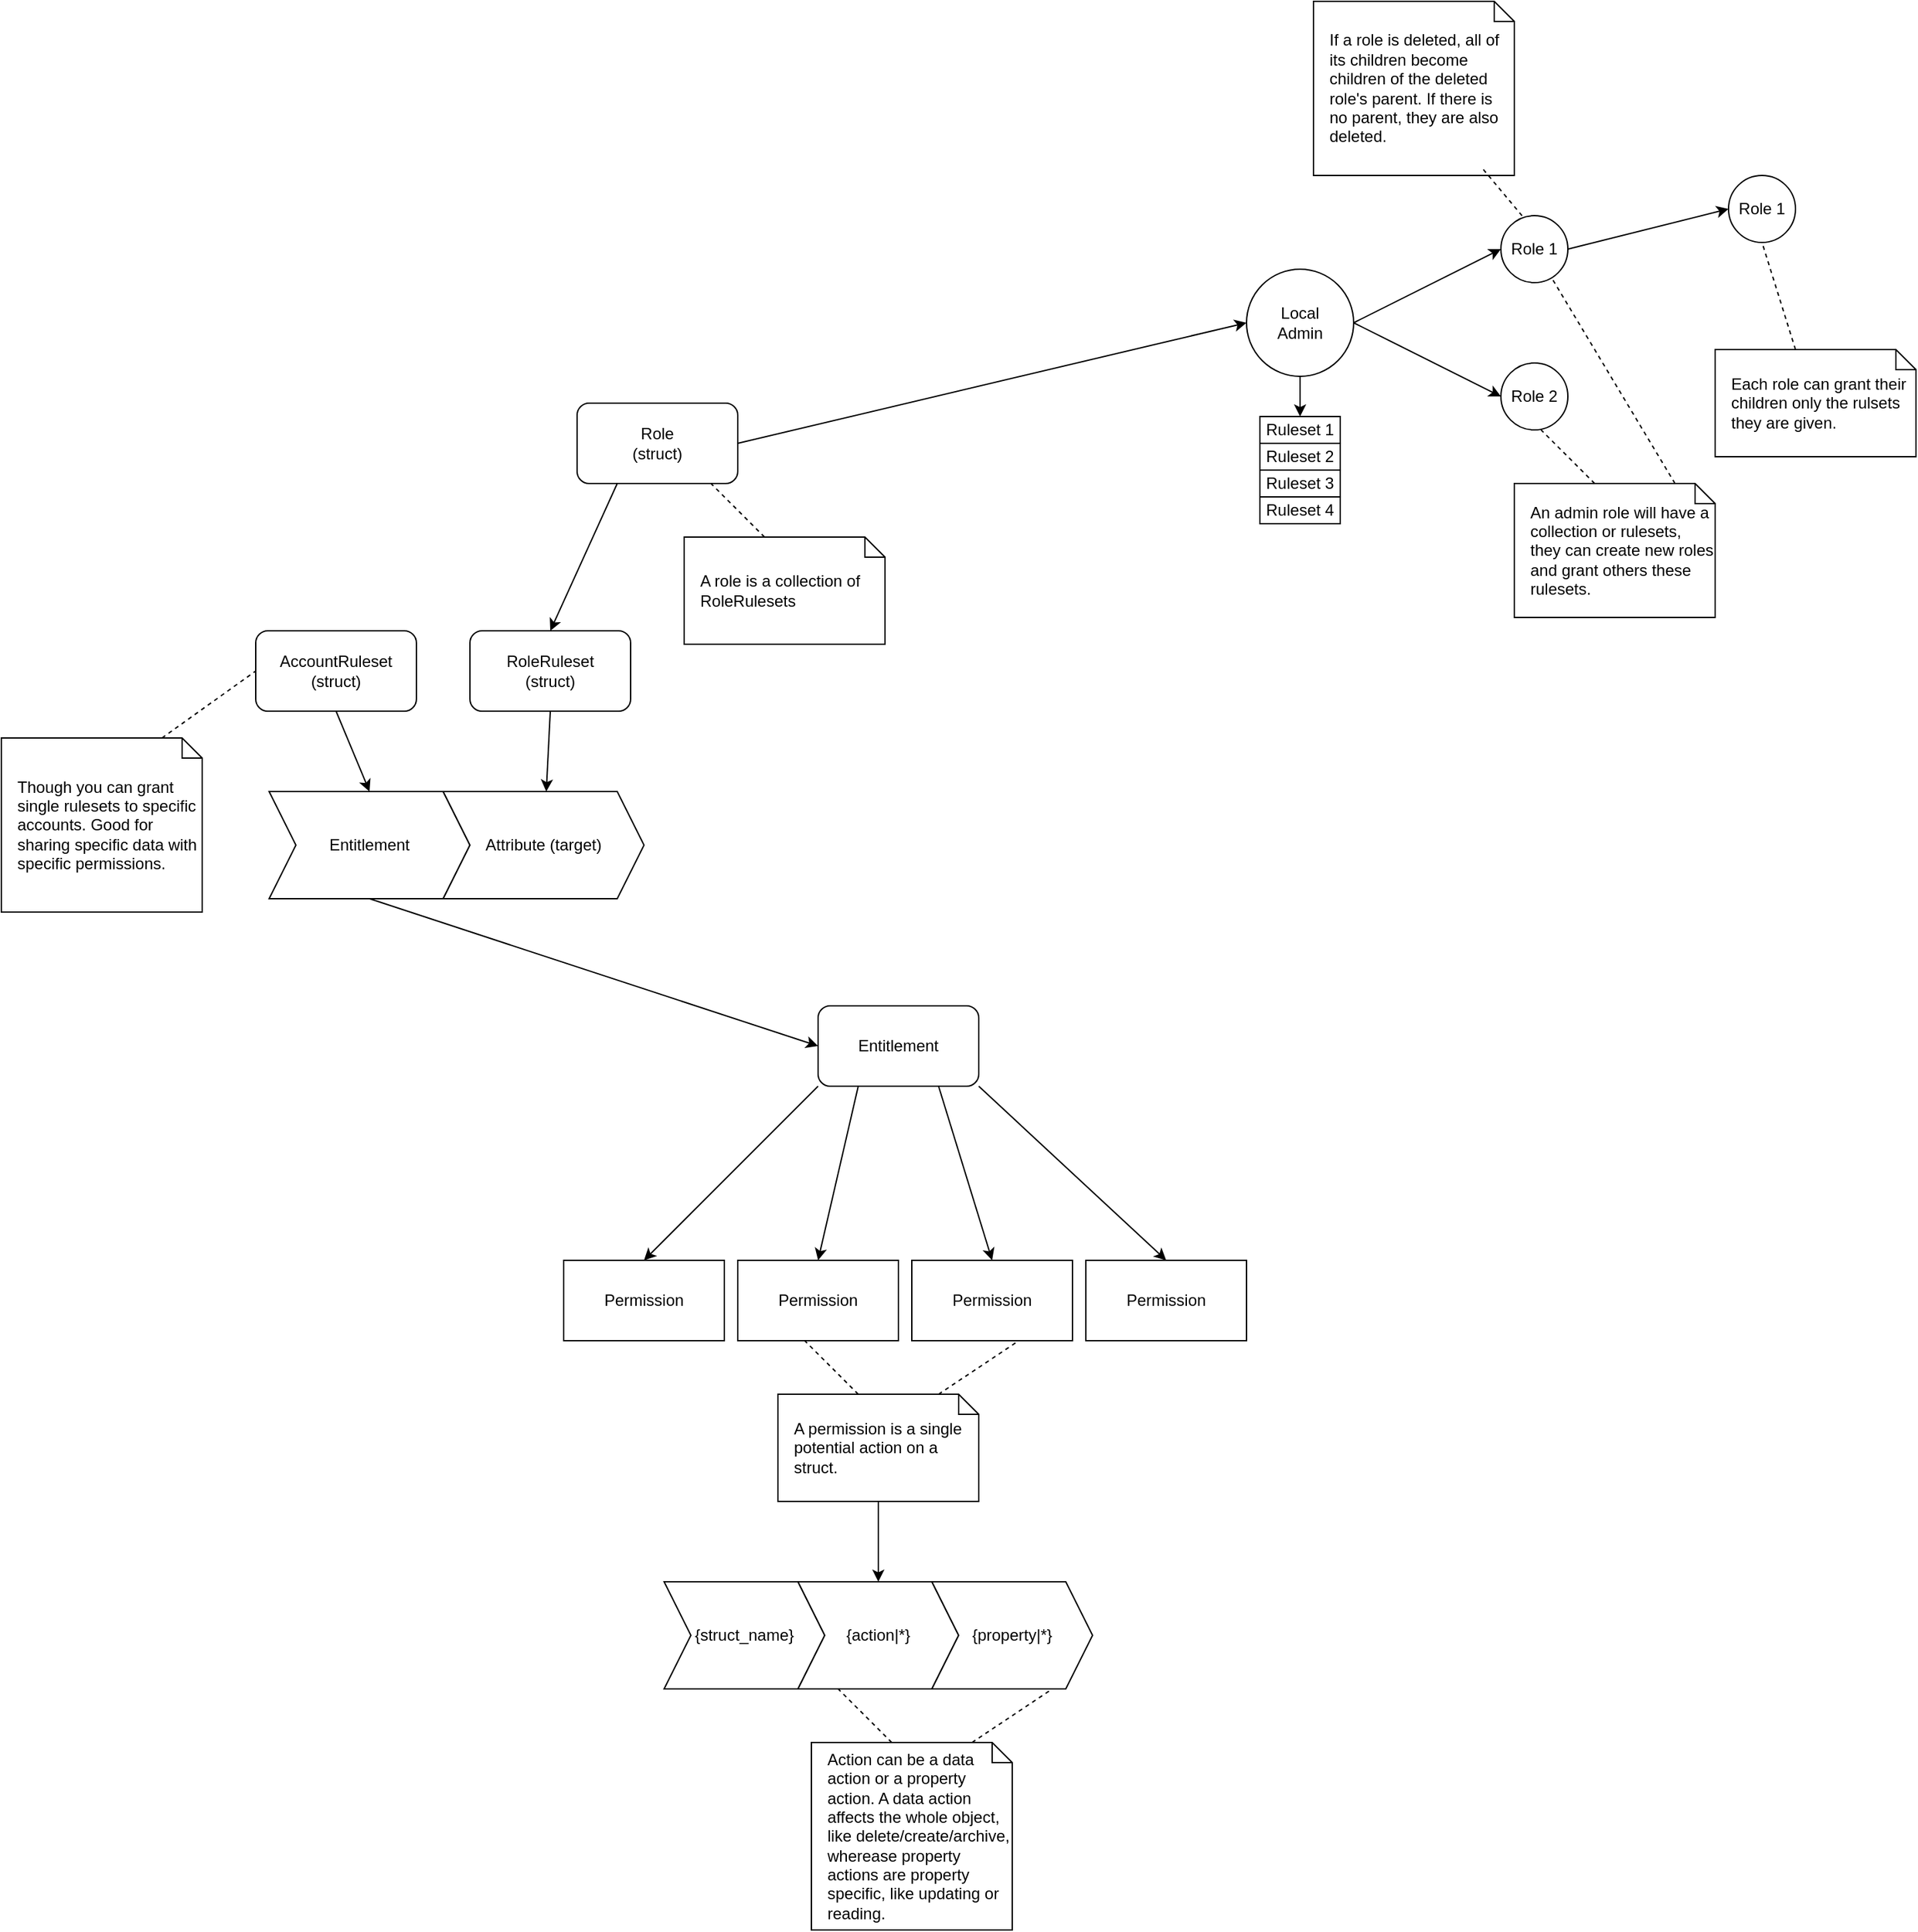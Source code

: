 <mxfile>
    <diagram id="NNNPbD63-9Dpp8XEjWer" name="Page-1">
        <mxGraphModel dx="1605" dy="1500" grid="1" gridSize="10" guides="1" tooltips="1" connect="1" arrows="1" fold="1" page="1" pageScale="1" pageWidth="850" pageHeight="1100" math="0" shadow="0">
            <root>
                <mxCell id="0"/>
                <mxCell id="1" parent="0"/>
                <mxCell id="48" value="Permission" style="rounded=0;whiteSpace=wrap;html=1;" parent="1" vertex="1">
                    <mxGeometry x="340" y="360" width="120" height="60" as="geometry"/>
                </mxCell>
                <mxCell id="49" value="Permission" style="rounded=0;whiteSpace=wrap;html=1;" parent="1" vertex="1">
                    <mxGeometry x="470" y="360" width="120" height="60" as="geometry"/>
                </mxCell>
                <mxCell id="50" value="Permission" style="rounded=0;whiteSpace=wrap;html=1;" parent="1" vertex="1">
                    <mxGeometry x="210" y="360" width="120" height="60" as="geometry"/>
                </mxCell>
                <mxCell id="51" value="Permission" style="rounded=0;whiteSpace=wrap;html=1;" parent="1" vertex="1">
                    <mxGeometry x="600" y="360" width="120" height="60" as="geometry"/>
                </mxCell>
                <mxCell id="54" style="edgeStyle=none;html=1;exitX=0;exitY=1;exitDx=0;exitDy=0;entryX=0.5;entryY=0;entryDx=0;entryDy=0;" parent="1" source="52" target="50" edge="1">
                    <mxGeometry relative="1" as="geometry"/>
                </mxCell>
                <mxCell id="55" style="edgeStyle=none;html=1;exitX=0.25;exitY=1;exitDx=0;exitDy=0;entryX=0.5;entryY=0;entryDx=0;entryDy=0;" parent="1" source="52" target="48" edge="1">
                    <mxGeometry relative="1" as="geometry"/>
                </mxCell>
                <mxCell id="56" style="edgeStyle=none;html=1;exitX=0.75;exitY=1;exitDx=0;exitDy=0;entryX=0.5;entryY=0;entryDx=0;entryDy=0;" parent="1" source="52" target="49" edge="1">
                    <mxGeometry relative="1" as="geometry"/>
                </mxCell>
                <mxCell id="57" style="edgeStyle=none;html=1;exitX=1;exitY=1;exitDx=0;exitDy=0;entryX=0.5;entryY=0;entryDx=0;entryDy=0;" parent="1" source="52" target="51" edge="1">
                    <mxGeometry relative="1" as="geometry"/>
                </mxCell>
                <mxCell id="52" value="Entitlement" style="rounded=1;whiteSpace=wrap;html=1;" parent="1" vertex="1">
                    <mxGeometry x="400" y="170" width="120" height="60" as="geometry"/>
                </mxCell>
                <mxCell id="70" style="edgeStyle=none;html=1;exitX=0.5;exitY=1;exitDx=0;exitDy=0;exitPerimeter=0;entryX=0.5;entryY=0;entryDx=0;entryDy=0;" parent="1" source="60" target="65" edge="1">
                    <mxGeometry relative="1" as="geometry"/>
                </mxCell>
                <mxCell id="60" value="A permission is a single potential action on a struct." style="shape=note;size=15;align=left;spacingLeft=10;html=1;whiteSpace=wrap;" parent="1" vertex="1">
                    <mxGeometry x="370" y="460" width="150" height="80" as="geometry"/>
                </mxCell>
                <mxCell id="61" value="" style="edgeStyle=none;endArrow=none;exitX=0.4;exitY=0;dashed=1;html=1;" parent="1" source="60" edge="1">
                    <mxGeometry x="1" relative="1" as="geometry">
                        <mxPoint x="390" y="420" as="targetPoint"/>
                    </mxGeometry>
                </mxCell>
                <mxCell id="62" value="" style="edgeStyle=none;endArrow=none;exitX=0.8;exitY=0;dashed=1;html=1;" parent="1" source="60" edge="1">
                    <mxGeometry x="1" relative="1" as="geometry">
                        <mxPoint x="550" y="420" as="targetPoint"/>
                    </mxGeometry>
                </mxCell>
                <mxCell id="64" value="{struct_name}" style="shape=step;perimeter=stepPerimeter;whiteSpace=wrap;html=1;fixedSize=1;" parent="1" vertex="1">
                    <mxGeometry x="285" y="600" width="120" height="80" as="geometry"/>
                </mxCell>
                <mxCell id="65" value="{action|*}" style="shape=step;perimeter=stepPerimeter;whiteSpace=wrap;html=1;fixedSize=1;" parent="1" vertex="1">
                    <mxGeometry x="385" y="600" width="120" height="80" as="geometry"/>
                </mxCell>
                <mxCell id="66" value="{property|*}" style="shape=step;perimeter=stepPerimeter;whiteSpace=wrap;html=1;fixedSize=1;" parent="1" vertex="1">
                    <mxGeometry x="485" y="600" width="120" height="80" as="geometry"/>
                </mxCell>
                <mxCell id="67" value="Action can be a data action or a property action. A data action affects the whole object, like delete/create/archive, wherease property actions are property specific, like updating or reading." style="shape=note;size=15;align=left;spacingLeft=10;html=1;whiteSpace=wrap;" parent="1" vertex="1">
                    <mxGeometry x="395" y="720" width="150" height="140" as="geometry"/>
                </mxCell>
                <mxCell id="68" value="" style="edgeStyle=none;endArrow=none;exitX=0.4;exitY=0;dashed=1;html=1;" parent="1" source="67" edge="1">
                    <mxGeometry x="1" relative="1" as="geometry">
                        <mxPoint x="415" y="680" as="targetPoint"/>
                    </mxGeometry>
                </mxCell>
                <mxCell id="69" value="" style="edgeStyle=none;endArrow=none;exitX=0.8;exitY=0;dashed=1;html=1;" parent="1" source="67" edge="1">
                    <mxGeometry x="1" relative="1" as="geometry">
                        <mxPoint x="575" y="680" as="targetPoint"/>
                    </mxGeometry>
                </mxCell>
                <mxCell id="71" value="RoleRuleset&lt;div&gt;&lt;span style=&quot;color: rgb(0, 0, 0);&quot;&gt;(struct)&lt;/span&gt;&lt;/div&gt;" style="rounded=1;whiteSpace=wrap;html=1;" parent="1" vertex="1">
                    <mxGeometry x="140" y="-110" width="120" height="60" as="geometry"/>
                </mxCell>
                <mxCell id="72" value="AccountRuleset&lt;br&gt;(struct)" style="rounded=1;whiteSpace=wrap;html=1;" parent="1" vertex="1">
                    <mxGeometry x="-20" y="-110" width="120" height="60" as="geometry"/>
                </mxCell>
                <mxCell id="78" style="edgeStyle=none;html=1;exitX=0.5;exitY=1;exitDx=0;exitDy=0;entryX=0;entryY=0.5;entryDx=0;entryDy=0;" parent="1" source="73" target="52" edge="1">
                    <mxGeometry relative="1" as="geometry"/>
                </mxCell>
                <mxCell id="73" value="Entitlement" style="shape=step;perimeter=stepPerimeter;whiteSpace=wrap;html=1;fixedSize=1;" parent="1" vertex="1">
                    <mxGeometry x="-10" y="10" width="150" height="80" as="geometry"/>
                </mxCell>
                <mxCell id="74" value="Attribute (target)" style="shape=step;perimeter=stepPerimeter;whiteSpace=wrap;html=1;fixedSize=1;" parent="1" vertex="1">
                    <mxGeometry x="120" y="10" width="150" height="80" as="geometry"/>
                </mxCell>
                <mxCell id="76" style="edgeStyle=none;html=1;exitX=0.5;exitY=1;exitDx=0;exitDy=0;entryX=0.5;entryY=0;entryDx=0;entryDy=0;" parent="1" source="72" target="73" edge="1">
                    <mxGeometry relative="1" as="geometry"/>
                </mxCell>
                <mxCell id="77" style="edgeStyle=none;html=1;exitX=0.5;exitY=1;exitDx=0;exitDy=0;" parent="1" source="71" target="74" edge="1">
                    <mxGeometry relative="1" as="geometry">
                        <mxPoint x="180.24" y="12.56" as="targetPoint"/>
                    </mxGeometry>
                </mxCell>
                <mxCell id="80" style="edgeStyle=none;html=1;exitX=0.25;exitY=1;exitDx=0;exitDy=0;entryX=0.5;entryY=0;entryDx=0;entryDy=0;" parent="1" source="79" target="71" edge="1">
                    <mxGeometry relative="1" as="geometry"/>
                </mxCell>
                <mxCell id="88" style="edgeStyle=none;html=1;exitX=1;exitY=0.5;exitDx=0;exitDy=0;entryX=0;entryY=0.5;entryDx=0;entryDy=0;" parent="1" source="79" target="87" edge="1">
                    <mxGeometry relative="1" as="geometry"/>
                </mxCell>
                <mxCell id="79" value="Role&lt;div&gt;&lt;span style=&quot;color: rgb(0, 0, 0);&quot;&gt;(struct)&lt;/span&gt;&lt;/div&gt;" style="rounded=1;whiteSpace=wrap;html=1;" parent="1" vertex="1">
                    <mxGeometry x="220" y="-280" width="120" height="60" as="geometry"/>
                </mxCell>
                <mxCell id="81" value="A role is a collection of RoleRulesets" style="shape=note;size=15;align=left;spacingLeft=10;html=1;whiteSpace=wrap;" parent="1" vertex="1">
                    <mxGeometry x="300" y="-180" width="150" height="80" as="geometry"/>
                </mxCell>
                <mxCell id="82" value="" style="edgeStyle=none;endArrow=none;exitX=0.4;exitY=0;dashed=1;html=1;" parent="1" source="81" edge="1">
                    <mxGeometry x="1" relative="1" as="geometry">
                        <mxPoint x="320" y="-220" as="targetPoint"/>
                    </mxGeometry>
                </mxCell>
                <mxCell id="84" value="Though you can grant single rulesets to specific accounts. Good for sharing specific data with specific permissions." style="shape=note;size=15;align=left;spacingLeft=10;html=1;whiteSpace=wrap;" parent="1" vertex="1">
                    <mxGeometry x="-210" y="-30" width="150" height="130" as="geometry"/>
                </mxCell>
                <mxCell id="86" value="" style="edgeStyle=none;endArrow=none;exitX=0.8;exitY=0;dashed=1;html=1;entryX=0;entryY=0.5;entryDx=0;entryDy=0;" parent="1" source="84" target="72" edge="1">
                    <mxGeometry x="1" relative="1" as="geometry">
                        <mxPoint x="-30" y="-70" as="targetPoint"/>
                    </mxGeometry>
                </mxCell>
                <mxCell id="93" style="edgeStyle=none;html=1;exitX=0.5;exitY=1;exitDx=0;exitDy=0;entryX=0.5;entryY=0;entryDx=0;entryDy=0;" parent="1" source="87" target="89" edge="1">
                    <mxGeometry relative="1" as="geometry"/>
                </mxCell>
                <mxCell id="95" style="edgeStyle=none;html=1;exitX=1;exitY=0.5;exitDx=0;exitDy=0;entryX=0;entryY=0.5;entryDx=0;entryDy=0;" parent="1" source="87" target="94" edge="1">
                    <mxGeometry relative="1" as="geometry"/>
                </mxCell>
                <mxCell id="97" style="edgeStyle=none;html=1;exitX=1;exitY=0.5;exitDx=0;exitDy=0;entryX=0;entryY=0.5;entryDx=0;entryDy=0;" parent="1" source="87" target="96" edge="1">
                    <mxGeometry relative="1" as="geometry"/>
                </mxCell>
                <mxCell id="87" value="Local&lt;div&gt;Admin&lt;/div&gt;" style="ellipse;whiteSpace=wrap;html=1;aspect=fixed;" parent="1" vertex="1">
                    <mxGeometry x="720" y="-380" width="80" height="80" as="geometry"/>
                </mxCell>
                <mxCell id="89" value="Ruleset 1" style="rounded=0;whiteSpace=wrap;html=1;" parent="1" vertex="1">
                    <mxGeometry x="730" y="-270" width="60" height="20" as="geometry"/>
                </mxCell>
                <mxCell id="90" value="Ruleset 2" style="rounded=0;whiteSpace=wrap;html=1;" parent="1" vertex="1">
                    <mxGeometry x="730" y="-250" width="60" height="20" as="geometry"/>
                </mxCell>
                <mxCell id="91" value="Ruleset 3" style="rounded=0;whiteSpace=wrap;html=1;" parent="1" vertex="1">
                    <mxGeometry x="730" y="-230" width="60" height="20" as="geometry"/>
                </mxCell>
                <mxCell id="92" value="Ruleset 4" style="rounded=0;whiteSpace=wrap;html=1;" parent="1" vertex="1">
                    <mxGeometry x="730" y="-210" width="60" height="20" as="geometry"/>
                </mxCell>
                <mxCell id="104" style="edgeStyle=none;html=1;exitX=1;exitY=0.5;exitDx=0;exitDy=0;entryX=0;entryY=0.5;entryDx=0;entryDy=0;" parent="1" source="94" target="103" edge="1">
                    <mxGeometry relative="1" as="geometry"/>
                </mxCell>
                <mxCell id="94" value="Role 1" style="ellipse;whiteSpace=wrap;html=1;aspect=fixed;" parent="1" vertex="1">
                    <mxGeometry x="910" y="-420" width="50" height="50" as="geometry"/>
                </mxCell>
                <mxCell id="96" value="Role 2" style="ellipse;whiteSpace=wrap;html=1;aspect=fixed;" parent="1" vertex="1">
                    <mxGeometry x="910" y="-310" width="50" height="50" as="geometry"/>
                </mxCell>
                <mxCell id="99" value="An admin role will have a collection or rulesets, they can create new roles and grant others these rulesets." style="shape=note;size=15;align=left;spacingLeft=10;html=1;whiteSpace=wrap;" parent="1" vertex="1">
                    <mxGeometry x="920" y="-220" width="150" height="100" as="geometry"/>
                </mxCell>
                <mxCell id="100" value="" style="edgeStyle=none;endArrow=none;exitX=0.4;exitY=0;dashed=1;html=1;" parent="1" source="99" edge="1">
                    <mxGeometry x="1" relative="1" as="geometry">
                        <mxPoint x="940" y="-260" as="targetPoint"/>
                    </mxGeometry>
                </mxCell>
                <mxCell id="101" value="" style="edgeStyle=none;endArrow=none;exitX=0.8;exitY=0;dashed=1;html=1;" parent="1" source="99" target="94" edge="1">
                    <mxGeometry x="1" relative="1" as="geometry">
                        <mxPoint x="1100" y="-260" as="targetPoint"/>
                    </mxGeometry>
                </mxCell>
                <mxCell id="103" value="Role 1" style="ellipse;whiteSpace=wrap;html=1;aspect=fixed;" parent="1" vertex="1">
                    <mxGeometry x="1080" y="-450" width="50" height="50" as="geometry"/>
                </mxCell>
                <mxCell id="105" value="Each role can grant their children only the rulsets they are given." style="shape=note;size=15;align=left;spacingLeft=10;html=1;whiteSpace=wrap;" parent="1" vertex="1">
                    <mxGeometry x="1070" y="-320" width="150" height="80" as="geometry"/>
                </mxCell>
                <mxCell id="106" value="" style="edgeStyle=none;endArrow=none;exitX=0.4;exitY=0;dashed=1;html=1;entryX=0.5;entryY=1;entryDx=0;entryDy=0;" parent="1" source="105" target="103" edge="1">
                    <mxGeometry x="1" relative="1" as="geometry">
                        <mxPoint x="1090" y="-360" as="targetPoint"/>
                    </mxGeometry>
                </mxCell>
                <mxCell id="108" value="If a role is deleted, all of its children become children of the deleted role&#39;s parent. If there is no parent, they are also deleted." style="shape=note;size=15;align=left;spacingLeft=10;html=1;whiteSpace=wrap;" parent="1" vertex="1">
                    <mxGeometry x="770" y="-580" width="150" height="130" as="geometry"/>
                </mxCell>
                <mxCell id="110" value="" style="edgeStyle=none;endArrow=none;exitX=0.846;exitY=0.966;dashed=1;html=1;entryX=0.347;entryY=0.039;entryDx=0;entryDy=0;entryPerimeter=0;exitDx=0;exitDy=0;exitPerimeter=0;" parent="1" source="108" target="94" edge="1">
                    <mxGeometry x="1" relative="1" as="geometry">
                        <mxPoint x="950" y="-530" as="targetPoint"/>
                    </mxGeometry>
                </mxCell>
            </root>
        </mxGraphModel>
    </diagram>
</mxfile>